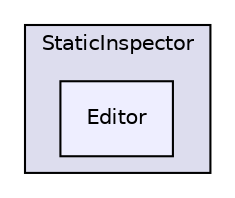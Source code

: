 digraph "Modules/StaticInspector/Editor" {
  compound=true
  node [ fontsize="10", fontname="Helvetica"];
  edge [ labelfontsize="10", labelfontname="Helvetica"];
  subgraph clusterdir_aaf25f720f0a81ccbcdb998dd62c6fcc {
    graph [ bgcolor="#ddddee", pencolor="black", label="StaticInspector" fontname="Helvetica", fontsize="10", URL="dir_aaf25f720f0a81ccbcdb998dd62c6fcc.html"]
  dir_cccf22885de9bbbce8e5fabf0338c3a7 [shape=box, label="Editor", style="filled", fillcolor="#eeeeff", pencolor="black", URL="dir_cccf22885de9bbbce8e5fabf0338c3a7.html"];
  }
}
